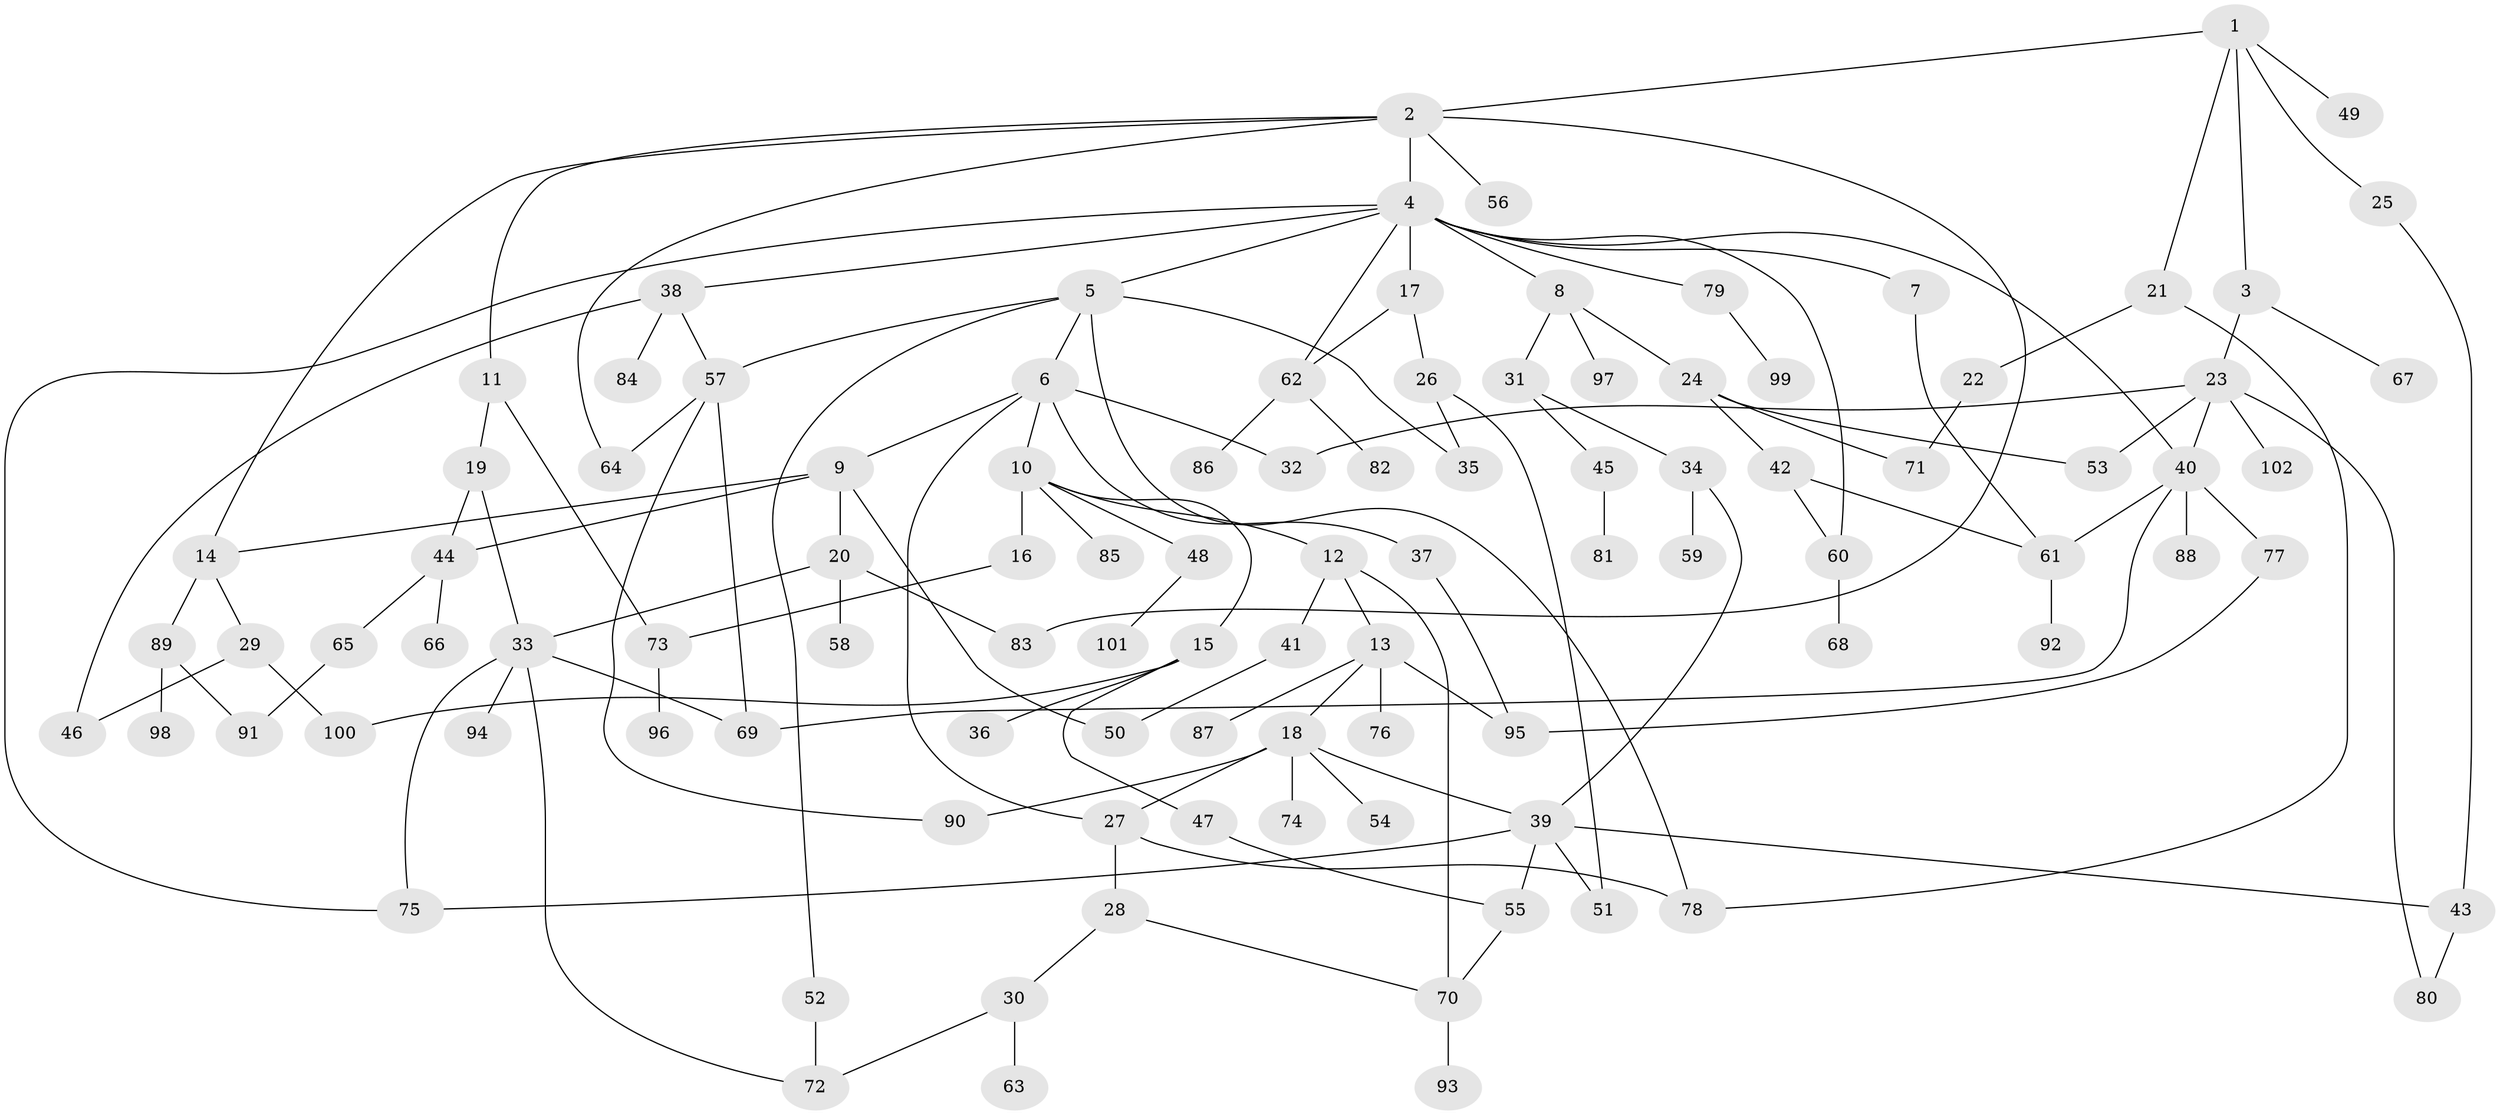 // Generated by graph-tools (version 1.1) at 2025/34/03/09/25 02:34:17]
// undirected, 102 vertices, 140 edges
graph export_dot {
graph [start="1"]
  node [color=gray90,style=filled];
  1;
  2;
  3;
  4;
  5;
  6;
  7;
  8;
  9;
  10;
  11;
  12;
  13;
  14;
  15;
  16;
  17;
  18;
  19;
  20;
  21;
  22;
  23;
  24;
  25;
  26;
  27;
  28;
  29;
  30;
  31;
  32;
  33;
  34;
  35;
  36;
  37;
  38;
  39;
  40;
  41;
  42;
  43;
  44;
  45;
  46;
  47;
  48;
  49;
  50;
  51;
  52;
  53;
  54;
  55;
  56;
  57;
  58;
  59;
  60;
  61;
  62;
  63;
  64;
  65;
  66;
  67;
  68;
  69;
  70;
  71;
  72;
  73;
  74;
  75;
  76;
  77;
  78;
  79;
  80;
  81;
  82;
  83;
  84;
  85;
  86;
  87;
  88;
  89;
  90;
  91;
  92;
  93;
  94;
  95;
  96;
  97;
  98;
  99;
  100;
  101;
  102;
  1 -- 2;
  1 -- 3;
  1 -- 21;
  1 -- 25;
  1 -- 49;
  2 -- 4;
  2 -- 11;
  2 -- 14;
  2 -- 56;
  2 -- 83;
  2 -- 64;
  3 -- 23;
  3 -- 67;
  4 -- 5;
  4 -- 7;
  4 -- 8;
  4 -- 17;
  4 -- 38;
  4 -- 60;
  4 -- 79;
  4 -- 75;
  4 -- 62;
  4 -- 40;
  5 -- 6;
  5 -- 35;
  5 -- 52;
  5 -- 57;
  5 -- 78;
  6 -- 9;
  6 -- 10;
  6 -- 32;
  6 -- 37;
  6 -- 27;
  7 -- 61;
  8 -- 24;
  8 -- 31;
  8 -- 97;
  9 -- 20;
  9 -- 44;
  9 -- 50;
  9 -- 14;
  10 -- 12;
  10 -- 15;
  10 -- 16;
  10 -- 48;
  10 -- 85;
  11 -- 19;
  11 -- 73;
  12 -- 13;
  12 -- 41;
  12 -- 70;
  13 -- 18;
  13 -- 76;
  13 -- 87;
  13 -- 95;
  14 -- 29;
  14 -- 89;
  15 -- 36;
  15 -- 47;
  15 -- 100;
  16 -- 73;
  17 -- 26;
  17 -- 62;
  18 -- 27;
  18 -- 54;
  18 -- 74;
  18 -- 90;
  18 -- 39;
  19 -- 44;
  19 -- 33;
  20 -- 33;
  20 -- 58;
  20 -- 83;
  21 -- 22;
  21 -- 78;
  22 -- 71;
  23 -- 40;
  23 -- 53;
  23 -- 102;
  23 -- 80;
  23 -- 32;
  24 -- 42;
  24 -- 71;
  24 -- 53;
  25 -- 43;
  26 -- 51;
  26 -- 35;
  27 -- 28;
  27 -- 78;
  28 -- 30;
  28 -- 70;
  29 -- 46;
  29 -- 100;
  30 -- 63;
  30 -- 72;
  31 -- 34;
  31 -- 45;
  33 -- 94;
  33 -- 72;
  33 -- 69;
  33 -- 75;
  34 -- 39;
  34 -- 59;
  37 -- 95;
  38 -- 46;
  38 -- 84;
  38 -- 57;
  39 -- 55;
  39 -- 75;
  39 -- 51;
  39 -- 43;
  40 -- 61;
  40 -- 77;
  40 -- 88;
  40 -- 69;
  41 -- 50;
  42 -- 60;
  42 -- 61;
  43 -- 80;
  44 -- 65;
  44 -- 66;
  45 -- 81;
  47 -- 55;
  48 -- 101;
  52 -- 72;
  55 -- 70;
  57 -- 64;
  57 -- 69;
  57 -- 90;
  60 -- 68;
  61 -- 92;
  62 -- 82;
  62 -- 86;
  65 -- 91;
  70 -- 93;
  73 -- 96;
  77 -- 95;
  79 -- 99;
  89 -- 98;
  89 -- 91;
}
